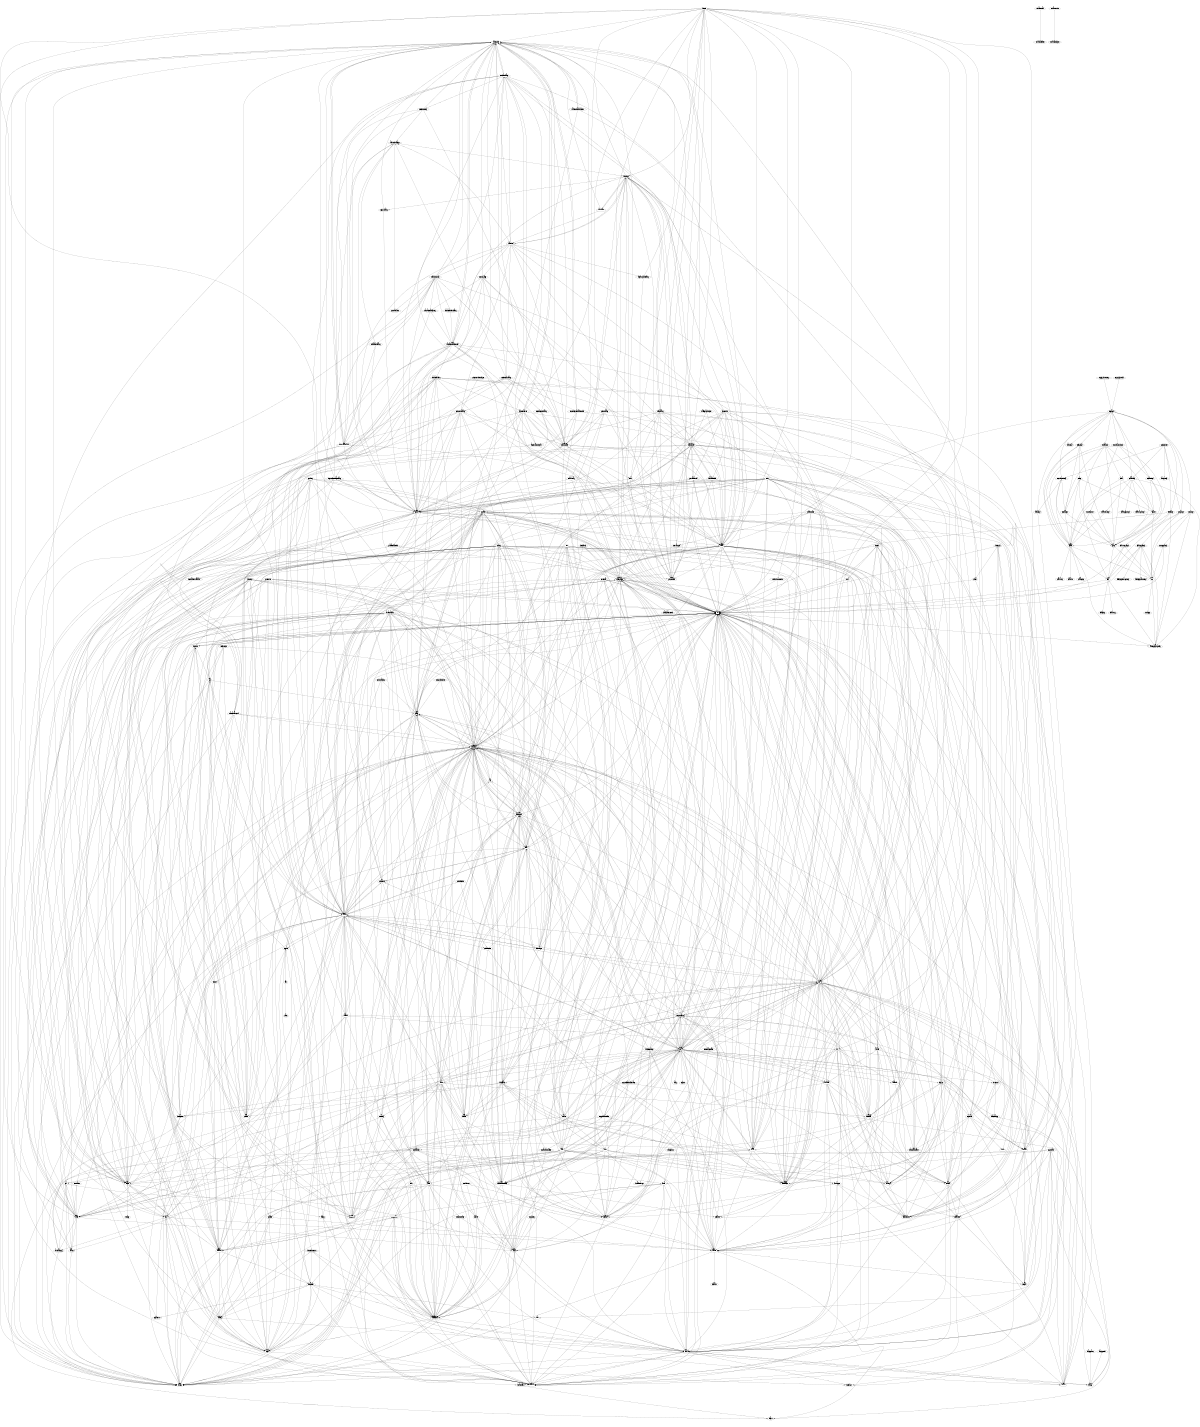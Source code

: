 digraph "source tree" {
    overlap=scale;
    size="8,10";
    ratio="fill";
    fontsize="16";
    fontname="Helvetica";
	clusterrank="local";
	"rpcwallet" -> "mining"
	"walletmodel" -> "coincontrol"
	"bitcoin-tx" -> "keystore"
	"net_processing" -> "netbase"
	"chainparams" -> "util"
	"misc" -> "ripemd160"
	"scalar_impl" -> "group"
	"keystore" -> "script"
	"crypto_hash" -> "random"
	"netbase" -> "serialize"
	"netbase" -> "util"
	"blockchain" -> "policy"
	"merkleblock" -> "serialize"
	"hash_impl" -> "hash"
	"init" -> "warnings"
	"transactiontablemodel" -> "uint256"
	"sendcoinsdialog" -> "node"
	"secp256k1_recovery" -> "secp256k1"
	"ecmult_impl" -> "scalar"
	"coincontrol" -> "feerate"
	"rpcdump" -> "core_io"
	"init" -> "validationinterface"
	"misc" -> "netbase"
	"node" -> "feerate"
	"net" -> "net_processing"
	"ecdsa_impl" -> "ecdsa"
	"transactionrecord" -> "validation"
	"txindex" -> "txdb"
	"pow" -> "params"
	"sendcoinsdialog" -> "optionsmodel"
	"optionsmodel" -> "netbase"
	"netbase" -> "random"
	"init" -> "httpserver"
	"httpserver" -> "netbase"
	"ecmult_gen" -> "scalar"
	"blockchain" -> "txmempool"
	"group_impl" -> "num"
	"wallet" -> "crypter"
	"verify_script" -> "bitcoinconsensus"
	"key" -> "arith_uint256"
	"wallet" -> "script"
	"misc" -> "walletdb"
	"httprpc" -> "chainparams"
	"blockencodings" -> "util"
	"httpserver" -> "chainparamsbase"
	"ismine" -> "script"
	"transactiondescdialog" -> "transactiontablemodel"
	"warnings" -> "clientversion"
	"base" -> "transaction"
	"node" -> "chainparams"
	"num_gmp_impl" -> "util"
	"blockencodings" -> "validation"
	"transactiondesc" -> "wallet"
	"misc" -> "core_io"
	"coincontroldialog" -> "policy"
	"transactionview" -> "transactiontablemodel"
	"group" -> "num"
	"torcontrol" -> "net"
	"node" -> "txmempool"
	"validation" -> "transaction"
	"miner" -> "block"
	"walletmodel" -> "standard"
	"transactiondesc" -> "db"
	"splashscreen" -> "ui_interface"
	"httprpc" -> "protocol"
	"splashscreen" -> "util"
	"bitcoin" -> "walletmodel"
	"netmessagemaker" -> "serialize"
	"node" -> "warnings"
	"bloom" -> "hash"
	"init" -> "net"
	"bitcoin" -> "splashscreen"
	"coins" -> "transaction"
	"bloom" -> "streams"
	"transactiondesc" -> "guiutil"
	"gen_context" -> "ecmult_gen_impl"
	"db" -> "addrman"
	"sigcache" -> "random"
	"bitcoingui" -> "utilitydialog"
	"bantablemodel" -> "node"
	"base" -> "init"
	"base" -> "validationinterface"
	"secp256k1" -> "field_impl"
	"dbwrapper" -> "serialize"
	"checkpoints" -> "validation"
	"miner" -> "transaction"
	"core_write" -> "key_io"
	"wallet" -> "ui_interface"
	"rpcdump" -> "key_io"
	"rawtransaction" -> "key_io"
	"ecmult_const_impl" -> "ecmult_const"
	"blockchain" -> "validationinterface"
	"net" -> "streams"
	"chainparamsbase" -> "util"
	"walletmodeltransaction" -> "policy"
	"rawtransaction" -> "standard"
	"rpcwallet" -> "chain"
	"db" -> "protocol"
	"key_io" -> "chainparams"
	"sign" -> "transaction"
	"net_processing" -> "random"
	"validation" -> "script"
	"net_processing" -> "block"
	"net_processing" -> "fees"
	"zmqconfig" -> "transaction"
	"rpcwallet" -> "key_io"
	"rpcwallet" -> "util"
	"node" -> "scheduler"
	"misc" -> "validation"
	"bitcoind" -> "httprpc"
	"policy" -> "util"
	"validation" -> "txdb"
	"rpcconsole" -> "clientmodel"
	"walletview" -> "signverifymessagedialog"
	"rpcdump" -> "script"
	"httprpc" -> "httpserver"
	"util" -> "keystore"
	"chain" -> "params"
	"key_io" -> "pubkey"
	"base58" -> "hash"
	"netbase" -> "compat"
	"rawtransaction" -> "transaction"
	"miner" -> "pow"
	"scalar_impl" -> "scalar"
	"secp256k1" -> "num_impl"
	"rest" -> "core_io"
	"wallet" -> "validation"
	"base" -> "block"
	"key" -> "uint256"
	"clientmodel" -> "guiconstants"
	"txdb" -> "chainparams"
	"rest" -> "validation"
	"mining" -> "pow"
	"noui" -> "util"
	"transactionview" -> "walletmodel"
	"sigcache" -> "pubkey"
	"bitcoin" -> "chainparams"
	"script" -> "serialize"
	"transactionrecord" -> "uint256"
	"fees" -> "policy"
	"misc" -> "blockchain"
	"core_read" -> "util"
	"txdb" -> "dbwrapper"
	"miner" -> "coins"
	"ccoins_caching" -> "coins"
	"txdb" -> "util"
	"splashscreen" -> "node"
	"sendcoinsdialog" -> "key_io"
	"sendcoinsentry" -> "guiutil"
	"init" -> "ui_interface"
	"node" -> "server"
	"mining" -> "init"
	"recentrequeststablemodel" -> "streams"
	"warnings" -> "util"
	"receivecoinsdialog" -> "walletmodel"
	"receivecoinsdialog" -> "addresstablemodel"
	"validationinterface" -> "block"
	"addrdb" -> "clientversion"
	"mining" -> "chainparams"
	"node" -> "chain"
	"addresstablemodel" -> "wallet"
	"zmqpublishnotifier" -> "server"
	"sendcoinsdialog" -> "fees"
	"walletmodel" -> "node"
	"merkle" -> "transaction"
	"transaction" -> "serialize"
	"validation" -> "version"
	"core_write" -> "validation"
	"net" -> "netaddress"
	"optionsmodel" -> "validation"
	"checkblock" -> "chainparams"
	"paymentserver" -> "ui_interface"
	"random" -> "chacha20"
	"httpserver" -> "events"
	"signverifymessagedialog" -> "init"
	"txdb" -> "block"
	"walletframe" -> "walletmodel"
	"walletmodel" -> "serialize"
	"rpcconsole" -> "net"
	"txindex" -> "init"
	"client" -> "util"
	"rpcconsole" -> "wallet"
	"txdb" -> "coins"
	"bitcoin-tx" -> "util"
	"bloom" -> "serialize"
	"rpcconsole" -> "guiutil"
	"wallet" -> "sign"
	"init" -> "rpcwallet"
	"transaction" -> "script"
	"sendcoinsentry" -> "addresstablemodel"
	"init" -> "txmempool"
	"validation" -> "versionbits"
	"miner" -> "validationinterface"
	"net_processing" -> "params"
	"init" -> "chain"
	"receivecoinsdialog" -> "wallet"
	"modaloverlay" -> "guiutil"
	"ismine" -> "key"
	"secp256k1" -> "ecmult_const_impl"
	"guiutil" -> "policy"
	"base" -> "dbwrapper"
	"keystore" -> "key"
	"chainparams" -> "chainparamsbase"
	"bitcoin-cli" -> "util"
	"walletframe" -> "bitcoingui"
	"ecmult" -> "group"
	"ecdsa" -> "scalar"
	"rawtransaction" -> "validation"
	"wallet" -> "walletdb"
	"bitcoin-tx" -> "transaction"
	"guiutil" -> "script"
	"crypter" -> "serialize"
	"txmempool" -> "feerate"
	"walletview" -> "ui_interface"
	"ecmult_const" -> "scalar"
	"feerate" -> "serialize"
	"splashscreen" -> "version"
	"mining" -> "miner"
	"net" -> "compat"
	"node" -> "init"
	"blockchain" -> "streams"
	"walletmodeltransaction" -> "node"
	"keystore" -> "sign"
	"timedata" -> "netaddress"
	"coins" -> "consensus"
	"mining" -> "chain"
	"rpcwallet" -> "rawtransaction"
	"bitcoin" -> "intro"
	"transactionview" -> "transactionfilterproxy"
	"walletmodel" -> "addresstablemodel"
	"sendcoinsdialog" -> "walletmodel"
	"splashscreen" -> "wallet"
	"walletmodel" -> "ui_interface"
	"validation" -> "warnings"
	"scalar_impl" -> "scalar_low_impl"
	"clientmodel" -> "ui_interface"
	"tx_verify" -> "validation"
	"core_read" -> "streams"
	"checkblock" -> "validation"
	"walletutil" -> "chainparamsbase"
	"miner" -> "policy"
	"net_processing" -> "ui_interface"
	"torcontrol" -> "hmac_sha256"
	"node" -> "block"
	"txindex" -> "chain"
	"rpcwallet" -> "httpserver"
	"crypto_hash" -> "uint256"
	"validation" -> "random"
	"validation" -> "protocol"
	"mempool_eviction" -> "txmempool"
	"chainparams" -> "merkle"
	"httprpc" -> "key_io"
	"blockencodings" -> "block"
	"init" -> "sigcache"
	"transactiondesc" -> "policy"
	"bitcoind" -> "httpserver"
	"txmempool" -> "transaction"
	"addrman" -> "random"
	"trafficgraphwidget" -> "node"
	"sendcoinsdialog" -> "coincontrol"
	"sendcoinsdialog" -> "txmempool"
	"standard" -> "script"
	"optionsdialog" -> "netbase"
	"merkleblock" -> "bloom"
	"rest" -> "txmempool"
	"merkleblock" -> "block"
	"clientmodel" -> "bantablemodel"
	"verify_script" -> "key"
	"feebumper" -> "policy"
	"netmessagemaker" -> "net"
	"miner" -> "feerate"
	"protocol" -> "serialize"
	"dbwrapper" -> "clientversion"
	"standard" -> "interpreter"
	"wallet" -> "streams"
	"util" -> "standard"
	"fees" -> "coincontrol"
	"miner" -> "tx_verify"
	"bitcoingui" -> "util"
	"wallet" -> "timedata"
	"ecmult_gen_impl" -> "group"
	"rpcdump" -> "standard"
	"init" -> "timedata"
	"coincontroldialog" -> "validation"
	"coins" -> "core_memusage"
	"askpassphrasedialog" -> "walletmodel"
	"gen_context" -> "field_impl"
	"bitcoinconsensus" -> "pubkey"
	"core_write" -> "util"
	"utilitydialog" -> "guiutil"
	"init" -> "fees"
	"fees" -> "util"
	"coincontroldialog" -> "txmempool"
	"sigcache" -> "interpreter"
	"keystore" -> "standard"
	"clientmodel" -> "guiutil"
	"bitcoin-tx" -> "consensus"
	"sendcoinsdialog" -> "clientmodel"
	"intro" -> "util"
	"bitcoin-cli" -> "chainparamsbase"
	"httprpc" -> "hmac_sha256"
	"ecdsa_impl" -> "scalar"
	"fees" -> "clientversion"
	"paymentserver" -> "paymentrequestplus"
	"bitcoin" -> "guiconstants"
	"util" -> "pubkey"
	"paymentserver" -> "walletmodel"
	"clientmodel" -> "chain"
	"node" -> "net"
	"bitcoind" -> "compat"
	"undo" -> "serialize"
	"sign" -> "key"
	"validation" -> "timedata"
	"wallet" -> "coinselection"
	"scalar" -> "libsecp256k1-config"
	"addresstablemodel" -> "walletmodel"
	"interpreter" -> "transaction"
	"gen_context" -> "group_impl"
	"misc" -> "server"
	"crypter" -> "keystore"
	"merkle_root" -> "merkle"
	"coincontroldialog" -> "addresstablemodel"
	"standard" -> "util"
	"server" -> "uint256"
	"mining" -> "txmempool"
	"bitcoingui" -> "rpcconsole"
	"addrman" -> "streams"
	"wallet" -> "util"
	"protocol" -> "util"
	"misc" -> "warnings"
	"paymentserver" -> "policy"
	"validationinterface" -> "transaction"
	"field" -> "field_5x52"
	"rpcdump" -> "validation"
	"blockchain" -> "warnings"
	"verify_script" -> "script"
	"init" -> "validation"
	"recentrequeststablemodel" -> "optionsmodel"
	"db" -> "util"
	"mining" -> "script"
	"bitcoingui" -> "clientmodel"
	"txdb" -> "random"
	"init" -> "scheduler"
	"ecdsa" -> "ecmult"
	"rpcwallet" -> "walletdb"
	"coincontroldialog" -> "walletmodel"
	"feebumper" -> "util"
	"core_write" -> "core_io"
	"validationinterface" -> "txmempool"
	"group" -> "field"
	"walletdb" -> "util"
	"peertablemodel" -> "node"
	"net" -> "timedata"
	"undo" -> "compressor"
	"rawtransaction" -> "chain"
	"miner" -> "txmempool"
	"txmempool" -> "streams"
	"sendcoinsdialog" -> "guiutil"
	"compressor" -> "serialize"
	"addrdb" -> "serialize"
	"miner" -> "consensus"
	"httprpc" -> "util"
	"ecmult_gen" -> "group"
	"blockchain" -> "chainparams"
	"blockchain" -> "util"
	"sign" -> "standard"
	"paymentrequestplus" -> "util"
	"wallet" -> "ismine"
	"txmempool" -> "policy"
	"txmempool" -> "validation"
	"init" -> "miner"
	"db" -> "walletutil"
	"addresstablemodel" -> "guiutil"
	"rpcwallet" -> "rbf"
	"rpcwallet" -> "coincontrol"
	"addrdb" -> "hash"
	"addrdb" -> "random"
	"guiutil" -> "walletmodel"
	"wallet" -> "uint256"
	"init" -> "policy"
	"arith_uint256" -> "uint256"
	"rpcconsole" -> "netbase"
	"transaction" -> "hash"
	"validation" -> "coins"
	"rpcconsole" -> "util"
	"clientmodel" -> "chainparams"
	"fees" -> "txmempool"
	"field_5x52_impl" -> "field_5x52_asm_impl"
	"feebumper" -> "fees"
	"bitcoind" -> "noui"
	"wallet" -> "walletutil"
	"overviewpage" -> "guiutil"
	"eckey_impl" -> "field"
	"walletview" -> "receivecoinsdialog"
	"rpcwallet" -> "timedata"
	"bitcoin-cli" -> "client"
	"mining" -> "fees"
	"num" -> "num_gmp"
	"rest" -> "version"
	"num_impl" -> "num_gmp_impl"
	"transactiontablemodel" -> "guiutil"
	"zmqpublishnotifier" -> "validation"
	"ccoins_caching" -> "crypter"
	"net_processing" -> "net"
	"clientmodel" -> "warnings"
	"misc" -> "timedata"
	"winshutdownmonitor" -> "util"
	"validation" -> "fees"
	"rawtransaction" -> "sign"
	"net" -> "random"
	"bitcoin-tx" -> "policy"
	"util" -> "chainparamsbase"
	"sendcoinsentry" -> "optionsmodel"
	"block" -> "uint256"
	"misc" -> "chain"
	"params" -> "uint256"
	"secp256k1" -> "util"
	"crypto_hash" -> "ripemd160"
	"misc" -> "key_io"
	"dbwrapper" -> "util"
	"bantablemodel" -> "clientmodel"
	"transactionrecord" -> "wallet"
	"bitcoin-cli" -> "events"
	"feebumper" -> "coincontrol"
	"net_processing" -> "blockencodings"
	"txindex" -> "util"
	"clientmodel" -> "netbase"
	"eckey" -> "ecmult_gen"
	"dbwrapper" -> "streams"
	"node" -> "wallet"
	"receiverequestdialog" -> "optionsmodel"
	"net_processing" -> "chainparams"
	"chain" -> "uint256"
	"field_5x52_impl" -> "field"
	"policy" -> "feerate"
	"mining" -> "validationinterface"
	"keystore" -> "util"
	"rpcconsole" -> "server"
	"ecmult_const" -> "group"
	"net" -> "clientversion"
	"core_memusage" -> "transaction"
	"addrman" -> "protocol"
	"peertablemodel" -> "net_processing"
	"overviewpage" -> "walletmodel"
	"checkpoints" -> "uint256"
	"walletview" -> "overviewpage"
	"miner" -> "chainparams"
	"netaddress" -> "compat"
	"modaloverlay" -> "chainparams"
	"net_processing" -> "txmempool"
	"server" -> "random"
	"bitcoingui" -> "guiconstants"
	"ecmult_gen_impl" -> "hash_impl"
	"interpreter" -> "sha1"
	"keystore" -> "pubkey"
	"ismine" -> "sign"
	"netbase" -> "uint256"
	"rpcdump" -> "merkleblock"
	"optionsdialog" -> "guiutil"
	"bitcoin-cli" -> "clientversion"
	"hash" -> "sha256"
	"splashscreen" -> "networkstyle"
	"guiutil" -> "node"
	"httpserver" -> "ui_interface"
	"blockchain" -> "hash"
	"walletmodel" -> "sendcoinsdialog"
	"bitcoingui" -> "init"
	"tx_verify" -> "chain"
	"field_impl" -> "util"
	"feebumper" -> "txmempool"
	"coin_selection" -> "wallet"
	"secp256k1" -> "scalar_impl"
	"utilitydialog" -> "bitcoingui"
	"wallet" -> "checkpoints"
	"wallet" -> "transaction"
	"receivecoinsdialog" -> "addressbookpage"
	"undo" -> "transaction"
	"ecmult_impl" -> "group"
	"bitcoin" -> "warnings"
	"scalar" -> "scalar_4x64"
	"init" -> "netbase"
	"bitcoingui" -> "optionsmodel"
	"blockchain" -> "core_io"
	"init" -> "key"
	"transactiontablemodel" -> "optionsmodel"
	"merkleblock" -> "uint256"
	"net" -> "bloom"
	"bloom" -> "standard"
	"rawtransaction" -> "validationinterface"
	"walletmodel" -> "optionsmodel"
	"transactiondesc" -> "transactionrecord"
	"validation" -> "feerate"
	"crypter" -> "standard"
	"policy" -> "coins"
	"base58" -> "validation"
	"wallet" -> "keystore"
	"net_processing" -> "scheduler"
	"transactionview" -> "ui_interface"
	"interpreter" -> "ripemd160"
	"transactiondesc" -> "timedata"
	"blockencodings" -> "streams"
	"coins" -> "hash"
	"walletview" -> "transactiontablemodel"
	"net_processing" -> "validationinterface"
	"zmqconfig" -> "block"
	"peertablemodel" -> "validation"
	"core_read" -> "script"
	"interpreter" -> "pubkey"
	"coincontroldialog" -> "node"
	"util" -> "libsecp256k1-config"
	"miner" -> "timedata"
	"zmqnotificationinterface" -> "validation"
	"fees" -> "transaction"
	"rpcconsole" -> "node"
	"db" -> "streams"
	"bitcoingui" -> "modaloverlay"
	"utilitydialog" -> "util"
	"walletmodel" -> "walletmodeltransaction"
	"group_impl" -> "group"
	"feebumper" -> "net"
	"clientmodel" -> "checkpoints"
	"addrdb" -> "chainparams"
	"rollingbloom" -> "bloom"
	"addrman" -> "serialize"
	"rawtransaction" -> "txindex"
	"wallet" -> "consensus"
	"bitcoinconsensus" -> "version"
	"field" -> "util"
	"mining" -> "net"
	"hmac_sha256" -> "sha256"
	"rpcdump" -> "wallet"
	"validation" -> "policy"
	"rawtransaction" -> "keystore"
	"base" -> "threadinterrupt"
	"block" -> "hash"
	"init" -> "zmqnotificationinterface"
	"httprpc" -> "random"
	"transactionview" -> "editaddressdialog"
	"rawtransaction" -> "coins"
	"mining" -> "warnings"
	"server" -> "init"
	"init" -> "httprpc"
	"netbase" -> "netaddress"
	"ecdsa_impl" -> "ecmult_gen"
	"transactionrecord" -> "consensus"
	"blockencodings" -> "random"
	"hmac_sha512" -> "sha512"
	"policy" -> "validation"
	"interpreter" -> "sha256"
	"transaction" -> "uint256"
	"ecmult" -> "num"
	"field_impl" -> "field_5x52_impl"
	"pubkey" -> "uint256"
	"overviewpage" -> "wallet"
	"validation" -> "rbf"
	"walletview" -> "bitcoingui"
	"receiverequestdialog" -> "walletmodel"
	"wallet" -> "standard"
	"base" -> "util"
	"univalue_read" -> "univalue_utffilter"
	"init" -> "addrman"
	"wallet" -> "validationinterface"
	"core_memusage" -> "block"
	"field_5x52_impl" -> "field_5x52_int128_impl"
	"net" -> "util"
	"block" -> "serialize"
	"num_impl" -> "num"
	"torcontrol" -> "util"
	"bitcoingui" -> "openuridialog"
	"walletview" -> "sendcoinsdialog"
	"num_gmp_impl" -> "num"
	"signverifymessagedialog" -> "wallet"
	"net_processing" -> "netmessagemaker"
	"openuridialog" -> "guiutil"
	"net" -> "addrdb"
	"recentrequeststablemodel" -> "clientversion"
	"bitcoind" -> "util"
	"utilitydialog" -> "clientmodel"
	"coincontroldialog" -> "optionsmodel"
	"rpcwallet" -> "core_io"
	"merkle" -> "uint256"
	"core_read" -> "block"
	"blockchain" -> "txindex"
	"validation" -> "validationinterface"
	"wallet" -> "rpcwallet"
	"node" -> "fees"
	"splashscreen" -> "init"
	"merkleblock" -> "consensus"
	"aes" -> "ctaes"
	"txdb" -> "chain"
	"wallet" -> "block"
	"zmqnotificationinterface" -> "util"
	"bitcoingui" -> "walletview"
	"bitcoind" -> "init"
	"walletdb" -> "serialize"
	"net" -> "addrman"
	"ecmult_const_impl" -> "scalar"
	"core_read" -> "serialize"
	"ecmult_impl" -> "ecmult"
	"miner" -> "util"
	"node" -> "validation"
	"wallet" -> "feebumper"
	"ecmult_gen_impl" -> "scalar"
	"checkblock" -> "streams"
	"rawtransaction" -> "init"
	"misc" -> "net"
	"rest" -> "txindex"
	"optionsdialog" -> "node"
	"net_processing" -> "hash"
	"clientmodel" -> "net"
	"rpcconsole" -> "bantablemodel"
	"wallet" -> "rbf"
	"walletdb" -> "tx_verify"
	"httprpc" -> "ui_interface"
	"transactiontablemodel" -> "validation"
	"policy" -> "standard"
	"chainparams" -> "protocol"
	"policy" -> "consensus"
	"bitcoingui" -> "optionsdialog"
	"peertablemodel" -> "net"
	"protocol" -> "uint256"
	"walletdb" -> "key_io"
	"addressbookpage" -> "csvmodelwriter"
	"sendcoinsdialog" -> "chainparams"
	"txindex" -> "base"
	"validation" -> "script_error"
	"key" -> "hmac_sha512"
	"eckey_impl" -> "eckey"
	"merkleblock" -> "hash"
	"bitcoingui" -> "chainparams"
	"server" -> "key_io"
	"pubkey" -> "serialize"
	"bloom" -> "random"
	"util" -> "random"
	"addrdb" -> "streams"
	"bitcoin" -> "winshutdownmonitor"
	"wallet" -> "feerate"
	"mining" -> "blockchain"
	"scalar_low_impl" -> "scalar"
	"paymentserver" -> "node"
	"validationinterface" -> "init"
	"chainparams" -> "chainparamsseeds"
	"net_processing" -> "merkleblock"
	"mining" -> "consensus"
	"rpcconsole" -> "chainparams"
	"torcontrol" -> "scheduler"
	"tx_verify" -> "interpreter"
	"coincontroltreewidget" -> "coincontroldialog"
	"txdb" -> "ui_interface"
	"transactiondesc" -> "script"
	"random" -> "compat"
	"key_io" -> "bech32"
	"net_processing" -> "validation"
	"signverifymessagedialog" -> "guiutil"
	"base" -> "uint256"
	"walletview" -> "clientmodel"
	"net_processing" -> "init"
	"miner" -> "standard"
	"addressbookpage" -> "bitcoingui"
	"validationinterface" -> "util"
	"transactionview" -> "transactionrecord"
	"net" -> "server"
	"coin_selection" -> "coinselection"
	"blockchain" -> "coins"
	"transactionfilterproxy" -> "transactiontablemodel"
	"mining" -> "server"
	"standard" -> "pubkey"
	"blockencodings" -> "consensus"
	"guiutil" -> "chainparams"
	"net" -> "transaction"
	"client" -> "protocol"
	"interpreter" -> "uint256"
	"net" -> "scheduler"
	"core_read" -> "version"
	"net_processing" -> "util"
	"walletmodel" -> "guiconstants"
	"net" -> "uint256"
	"rawtransaction" -> "core_io"
	"askpassphrasedialog" -> "guiconstants"
	"hash" -> "uint256"
	"init" -> "checkpoints"
	"hash" -> "version"
	"group_impl" -> "field"
	"mining" -> "util"
	"sigcache" -> "uint256"
	"txdb" -> "hash"
	"validation" -> "undo"
	"net" -> "ui_interface"
	"init" -> "sanity"
	"guiutil" -> "transaction"
	"blockchain" -> "checkpoints"
	"net" -> "consensus"
	"walletmodel" -> "paymentrequestplus"
	"ecdsa" -> "group"
	"rpcwallet" -> "server"
	"init" -> "server"
	"transactiontablemodel" -> "guiconstants"
	"wallet" -> "net"
	"optionsmodel" -> "node"
	"ccoins_caching" -> "policy"
	"walletmodel" -> "paymentserver"
	"verify_script" -> "streams"
	"rpcwallet" -> "walletutil"
	"validation" -> "merkle"
	"net" -> "validation"
	"receivecoinsdialog" -> "recentrequeststablemodel"
	"transactiontablemodel" -> "transactionrecord"
	"transactionview" -> "addresstablemodel"
	"ecdsa_impl" -> "group"
	"utilitydialog" -> "guiconstants"
	"coincontrol" -> "fees"
	"net" -> "warnings"
	"rpcwallet" -> "feerate"
	"scalar_impl" -> "scalar_8x32_impl"
	"init" -> "feerate"
	"miner" -> "validation"
	"receiverequestdialog" -> "guiutil"
	"eckey" -> "scalar"
	"coins" -> "random"
	"checkpoints" -> "chainparams"
	"secp256k1" -> "ecmult_impl"
	"recentrequeststablemodel" -> "walletmodel"
	"transactiontablemodel" -> "util"
	"scalar" -> "scalar_low"
	"httprpc" -> "server"
	"init" -> "wallet"
	"zmqnotificationinterface" -> "streams"
	"univalue_write" -> "univalue_escapes"
	"tx_verify" -> "consensus"
	"walletdb" -> "key"
	"crypto_hash" -> "sha256"
	"protocol" -> "version"
	"paymentserver" -> "optionsmodel"
	"node" -> "netbase"
	"init" -> "register"
	"validationinterface" -> "scheduler"
	"bitcoin" -> "clientmodel"
	"scalar" -> "scalar_8x32"
	"bitcoin" -> "node"
	"transactionview" -> "uint256"
	"key_io" -> "base58"
	"bitcoingui" -> "ui_interface"
	"overviewpage" -> "guiconstants"
	"signverifymessagedialog" -> "addressbookpage"
	"bitcoind" -> "clientversion"
	"zmqnotificationinterface" -> "zmqpublishnotifier"
	"signverifymessagedialog" -> "validation"
	"receiverequestdialog" -> "guiconstants"
	"bantablemodel" -> "guiutil"
	"node" -> "netaddress"
	"rbf" -> "txmempool"
	"zmqpublishnotifier" -> "chain"
	"zmqnotificationinterface" -> "validationinterface"
	"walletview" -> "addressbookpage"
	"rest" -> "streams"
	"transactiondesc" -> "consensus"
	"transactiontablemodel" -> "node"
	"net_processing" -> "policy"
	"init" -> "torcontrol"
	"rawtransaction" -> "script"
	"transactiondesc" -> "validation"
	"merkle_root" -> "random"
	"wallet" -> "coincontrol"
	"optionsmodel" -> "intro"
	"interpreter" -> "script_error"
	"sendcoinsentry" -> "walletmodel"
	"scalar" -> "num"
	"field_5x52_impl" -> "util"
	"validation" -> "consensus"
	"undo" -> "consensus"
	"field_impl" -> "field_10x26_impl"
	"rawtransaction" -> "uint256"
	"walletutil" -> "util"
	"clientmodel" -> "validation"
	"zmqabstractnotifier" -> "util"
	"bitcoingui" -> "walletmodel"
	"rest" -> "block"
	"addrman" -> "timedata"
	"blockencodings" -> "chainparams"
	"wallet" -> "chain"
	"transactiontablemodel" -> "walletmodel"
	"key_io" -> "script"
	"miner" -> "hash"
	"receivecoinsdialog" -> "optionsmodel"
	"addressbookpage" -> "guiutil"
	"bitcoind" -> "server"
	"bitcoin" -> "uint256"
	"scalar_impl" -> "libsecp256k1-config"
	"blockencodings" -> "txmempool"
	"walletmodel" -> "wallet"
	"zmqpublishnotifier" -> "chainparams"
	"rpcwallet" -> "init"
	"optionsmodel" -> "net"
	"coincontroldialog" -> "guiutil"
	"txindex" -> "ui_interface"
	"compressor" -> "script"
	"ismine" -> "keystore"
	"transactiondesc" -> "paymentserver"
	"crypter" -> "util"
	"transactionview" -> "sendcoinsdialog"
	"init" -> "txdb"
	"transactiontablemodel" -> "addresstablemodel"
	"txdb" -> "pow"
	"net_processing" -> "addrman"
	"interpreter" -> "script"
	"misc" -> "rpcwallet"
	"field_5x52_impl" -> "libsecp256k1-config"
	"rpcdump" -> "server"
	"addrman" -> "netaddress"
	"editaddressdialog" -> "addresstablemodel"
	"txmempool" -> "util"
	"validation" -> "txmempool"
	"validation" -> "standard"
	"sign" -> "uint256"
	"feebumper" -> "wallet"
	"guiutil" -> "qvalidatedlineedit"
	"sendcoinsdialog" -> "ui_interface"
	"peertablemodel" -> "clientmodel"
	"bitcoin" -> "ui_interface"
	"fees" -> "random"
	"rest" -> "blockchain"
	"net" -> "policy"
	"util" -> "compat"
	"validationinterface" -> "validation"
	"walletmodel" -> "transactiontablemodel"
	"sendcoinsentry" -> "addressbookpage"
	"field_10x26_impl" -> "num"
	"blockencodings" -> "hash"
	"bitcoin" -> "utilitydialog"
	"qvalidatedlineedit" -> "bitcoinaddressvalidator"
	"num" -> "libsecp256k1-config"
	"base" -> "warnings"
	"transactiontablemodel" -> "transactiondesc"
	"pow" -> "arith_uint256"
	"walletview" -> "askpassphrasedialog"
	"coins" -> "compressor"
	"base" -> "validation"
	"validation" -> "tx_verify"
	"field" -> "field_10x26"
	"transactionview" -> "csvmodelwriter"
	"guiutil" -> "base58"
	"bitcoin" -> "guiutil"
	"utilitydialog" -> "intro"
	"eckey" -> "ecmult"
	"validation" -> "util"
	"rest" -> "server"
	"validation" -> "hash"
	"utilitydialog" -> "node"
	"walletview" -> "optionsmodel"
	"key" -> "pubkey"
	"crypto_hash" -> "bloom"
	"mining" -> "key_io"
	"paymentrequestplus" -> "script"
	"validation" -> "init"
	"wallet" -> "init"
	"core_read" -> "transaction"
	"node" -> "net_processing"
	"core_write" -> "script"
	"block" -> "transaction"
	"ismine" -> "standard"
	"overviewpage" -> "transactionfilterproxy"
	"peertablemodel" -> "guiutil"
	"standard" -> "uint256"
	"sendcoinsdialog" -> "sendcoinsentry"
	"transactiondesc" -> "util"
	"recentrequeststablemodel" -> "guiutil"
	"rest" -> "httpserver"
	"transactionrecord" -> "timedata"
	"misc" -> "wallet"
	"rawtransaction" -> "server"
	"crypter" -> "aes"
	"txdb" -> "init"
	"noui" -> "ui_interface"
	"rpcwallet" -> "policy"
	"qvalidatedlineedit" -> "guiconstants"
	"receivecoinsdialog" -> "receiverequestdialog"
	"init" -> "blockchain"
	"addrman" -> "util"
	"secp256k1" -> "ecdsa_impl"
	"rpcwallet" -> "net"
	"coincontroldialog" -> "fees"
	"httpserver" -> "compat"
	"txmempool" -> "fees"
	"walletmodel" -> "recentrequeststablemodel"
	"walletview" -> "walletmodel"
	"walletmodeltransaction" -> "walletmodel"
	"coinselection" -> "random"
	"pow" -> "chain"
	"net" -> "netbase"
	"base" -> "chainparams"
	"rpcwallet" -> "fees"
	"walletframe" -> "walletview"
	"rawtransaction" -> "script_error"
	"net" -> "hash"
	"clientmodel" -> "txmempool"
	"base58" -> "uint256"
	"init" -> "txindex"
	"verify_script" -> "sign"
	"hash" -> "hmac_sha512"
	"gen_context" -> "scalar_impl"
	"zmqpublishnotifier" -> "util"
	"openuridialog" -> "walletmodel"
	"bitcoingui" -> "networkstyle"
	"wallet" -> "fees"
	"sigcache" -> "util"
	"key_io" -> "key"
	"misc" -> "httpserver"
	"misc" -> "clientversion"
	"walletdb" -> "protocol"
	"rpcwallet" -> "sign"
	"transactiondesc" -> "node"
	"coincontroldialog" -> "wallet"
	"net" -> "version"
	"crypter" -> "script"
	"ecdsa_impl" -> "field"
	"db" -> "clientversion"
	"crypto_hash" -> "hash"
	"netaddress" -> "serialize"
	"wallet" -> "pubkey"
	"walletdb" -> "db"
	"bitcoin-cli" -> "protocol"
	"rpcdump" -> "util"
	"coinselection" -> "transaction"
	"wallet" -> "txmempool"
	"overviewpage" -> "transactiontablemodel"
	"random" -> "sha512"
	"signverifymessagedialog" -> "walletmodel"
	"addrman" -> "hash"
	"validation" -> "block"
	"net" -> "chainparams"
	"bloom" -> "script"
	"walletmodel" -> "key"
	"validation" -> "chain"
	"checkpoints" -> "chain"
	"httpserver" -> "util"
	"trafficgraphwidget" -> "clientmodel"
	"miner" -> "chain"
	"compressor" -> "standard"
	"core_read" -> "core_io"
	"secp256k1" -> "eckey_impl"
	"transactiontablemodel" -> "core_io"
	"net" -> "protocol"
	"txmempool" -> "timedata"
	"bitcoinconsensus" -> "interpreter"
	"eckey" -> "group"
	"intro" -> "guiutil"
	"clientmodel" -> "util"
	"sha256_avx2" -> "sha256"
	"rpcdump" -> "rpcwallet"
	"mining" -> "params"
	"addresstablemodel" -> "node"
	"addresstablemodel" -> "key_io"
	"mempool_eviction" -> "policy"
	"peertablemodel" -> "guiconstants"
	"secp256k1_ecdh" -> "secp256k1"
	"scheduler" -> "random"
	"secp256k1" -> "ecmult_gen_impl"
	"bitcoingui" -> "node"
	"networkstyle" -> "guiconstants"
	"bitcoin-tx" -> "sign"
	"eckey_impl" -> "group"
	"fees" -> "streams"
	"overviewpage" -> "optionsmodel"
	"bitcoin-tx" -> "rbf"
	"util" -> "serialize"
	"gen_context" -> "basic-config"
	"paymentserver" -> "wallet"
	"secp256k1" -> "main_impl"
	"rawtransaction" -> "rbf"
	"bitcoinaddressvalidator" -> "key_io"
	"crypter" -> "sha512"
	"guiutil" -> "standard"
	"txindex" -> "validation"
	"scalar_impl" -> "scalar_4x64_impl"
	"wallet" -> "policy"
	"server" -> "ui_interface"
	"transactiondesc" -> "key_io"
	"txmempool" -> "coins"
	"signverifymessagedialog" -> "key_io"
	"tx_verify" -> "coins"
	"bitcoingui" -> "guiutil"
	"feebumper" -> "transaction"
	"rpcdump" -> "chain"
	"optionsmodel" -> "guiutil"
	"bloom" -> "transaction"
	"guiutil" -> "protocol"
	"rpcconsole" -> "peertablemodel"
	"rpcconsole" -> "client"
	"coins" -> "serialize"
	"ecmult_const_impl" -> "ecmult_impl"
	"utilitydialog" -> "init"
	"node" -> "policy"
	"pubkey" -> "hash"
	"rawtransaction" -> "merkleblock"
	"init" -> "util"
	"txmempool" -> "consensus"
	"txmempool" -> "tx_verify"
	"blockchain" -> "validation"
	"wallet" -> "key"
	"base" -> "ui_interface"
	"zmqpublishnotifier" -> "zmqabstractnotifier"
	"init" -> "net_processing"
	"timedata" -> "warnings"
	"transactionview" -> "optionsmodel"
	"net_processing" -> "arith_uint256"
	"timedata" -> "util"
	"addressbookpage" -> "editaddressdialog"
	"rest" -> "transaction"
	"field" -> "libsecp256k1-config"
	"compressor" -> "pubkey"
	"torcontrol" -> "netbase"
	"secp256k1" -> "group_impl"
	"ecdsa_impl" -> "ecmult"
	"feebumper" -> "validation"
	"walletdb" -> "validation"
	"bitcoin-tx" -> "core_io"
	"blockchain" -> "txdb"
	"clientmodel" -> "node"
	"rpcwallet" -> "wallet"
	"rest" -> "chainparams"
	"bitcoingui" -> "walletframe"
	"splashscreen" -> "clientversion"
	"bantablemodel" -> "guiconstants"
	"random" -> "uint256"
	"field_10x26_impl" -> "util"
	"crypto_hash" -> "sha512"
	"clientmodel" -> "peertablemodel"
	"num_impl" -> "libsecp256k1-config"
	"wallet" -> "key_io"
	"bitcoin-tx" -> "coins"
	"validation" -> "pow"
	"rawtransaction" -> "txmempool"
	"paymentserver" -> "util"
	"netbase" -> "hash"
	"addressbookpage" -> "addresstablemodel"
	"chainparams" -> "params"
	"mining" -> "validation"
	"bantablemodel" -> "net"
	"walletview" -> "node"
	"intro" -> "node"
	"netaddress" -> "hash"
	"eckey_impl" -> "scalar"
	"misc" -> "init"
	"feebumper" -> "rbf"
	"optionsmodel" -> "txdb"
	"zmqnotificationinterface" -> "version"
	"paymentserver" -> "guiutil"
	"core_write" -> "consensus"
	"coincontroldialog" -> "key_io"
	"coinselection" -> "util"
	"walletview" -> "transactionview"
	"walletdb" -> "transaction"
	"receivecoinsdialog" -> "guiutil"
	"chainparams" -> "block"
	"compressor" -> "hash"
	"sendcoinsdialog" -> "coincontroldialog"
	"db" -> "version"
	"merkle" -> "block"
	"mining" -> "core_io"
	"editaddressdialog" -> "guiutil"
	"net" -> "threadinterrupt"
	"crypto_hash" -> "sha1"
	"merkle" -> "hash"
	"coins" -> "uint256"
	"utilitydialog" -> "clientversion"
	"compressor" -> "transaction"
	"core_write" -> "serialize"
	"clientmodel" -> "clientversion"
	"transactionfilterproxy" -> "transactionrecord"
	"bitcoin-tx" -> "key_io"
	"bitcoin" -> "server"
	"node" -> "addrdb"
	"net" -> "feerate"
	"walletmodel" -> "key_io"
	"guiutil" -> "key_io"
	"util" -> "protocol"
	"sendcoinsdialog" -> "addresstablemodel"
	"bitcoin" -> "bitcoingui"
	"bitcoin-tx" -> "script"
	"init" -> "chainparams"
	"coincontrol" -> "wallet"
	"streams" -> "serialize"
	"validation" -> "sigcache"
	"net_processing" -> "transaction"
	"hash" -> "ripemd160"
	"key" -> "random"
	"txmempool" -> "random"
	"addrdb" -> "addrman"
	"sign" -> "interpreter"
	"eckey_impl" -> "ecmult_gen"
	"ecmult_const_impl" -> "group"
	"ecmult_gen_impl" -> "ecmult_gen"
	"transactionview" -> "guiutil"
	"node" -> "util"
	"protocol" -> "netaddress"
	"versionbits" -> "chain"
	"bitcoin" -> "paymentserver"
	"zmqabstractnotifier" -> "zmqconfig"
	"pow" -> "block"
	"ui_interface" -> "util"
	"optionsdialog" -> "validation"
	"hash" -> "serialize"
	"optionsdialog" -> "txdb"
	"fees" -> "validation"
	"rawtransaction" -> "net"
	"validation" -> "ui_interface"
	"secp256k1" -> "hash_impl"
	"bitcoin" -> "networkstyle"
	"key" -> "serialize"
	"fees" -> "wallet"
	"node" -> "ui_interface"
	"misc" -> "util"
	"tx_verify" -> "transaction"
	"optionsdialog" -> "optionsmodel"
	"validation" -> "arith_uint256"
	"guiutil" -> "bitcoinaddressvalidator"
	"miner" -> "merkle"
	"zmqpublishnotifier" -> "streams"
	"bitcoin" -> "optionsmodel"
	"validation" -> "chainparams"
	"httpserver" -> "protocol"
	"bitcoin-tx" -> "clientversion"
	"addrdb" -> "util"
	"server" -> "util"
	"core_write" -> "streams"
	"blockchain" -> "server"
	"util" -> "key_io"
	"fees" -> "feerate"
	"walletdb" -> "wallet"
	"transactionview" -> "transactiondescdialog"
	"net" -> "core_io"
	"rest" -> "chain"
	"key_io" -> "standard"
	"rpcwallet" -> "feebumper"
	"field_impl" -> "libsecp256k1-config"
	"bitcoinconsensus" -> "transaction"
	"policy" -> "interpreter"
	"protocol" -> "random"
	"init" -> "standard"
	"txdb" -> "uint256"
	"dbwrapper" -> "random"
	"miner" -> "net"
	"timedata" -> "ui_interface"
	"winshutdownmonitor" -> "init"
	"db" -> "serialize"
	"paymentserver" -> "chainparams"
	"versionbits" -> "params"
	"blockchain" -> "transaction"
	"validation" -> "txindex"
	"blockchain" -> "feerate"
	"pow" -> "uint256"
	"rawtransaction" -> "policy"
	"rpcconsole" -> "walletmodel"
	"walletmodel" -> "util"
	"bitcoin" -> "init"
	"bitcoind" -> "chainparams"
	"rpcwallet" -> "validation"
	"merkle_root" -> "uint256"
	"walletview" -> "guiutil"
	"field_5x52_impl" -> "num"
	"net" -> "sha256"
	"chain" -> "block"
	"chain" -> "arith_uint256"
	"coincontrol" -> "transaction"
	"bitcoin" -> "util"
	"fees" -> "uint256"
	"init" -> "walletutil"
	"rawtransaction" -> "rpcwallet"
	"paymentserver" -> "key_io"
	"sign" -> "policy"
	"core_write" -> "standard"
	"transactionrecord" -> "key_io"
	"utilitydialog" -> "paymentrequestplus"
	"server" -> "protocol"
	"dbwrapper" -> "version"
	"guiutil" -> "util"
	"db" -> "hash"
	"overviewpage" -> "clientmodel"
	"validation" -> "checkpoints"
	"field_10x26_impl" -> "field"
	"coincontroldialog" -> "coincontrol"
	"sha256_sse41" -> "sha256"
}
